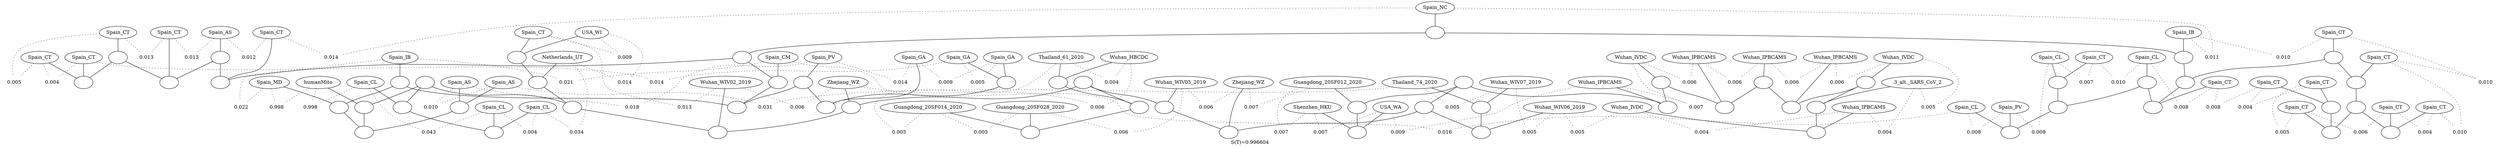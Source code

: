 graph "tree" {
label="S(T)=0.996604";
0 [label="Spain_CT"];
1 [label="Wuhan_HBCDC"];
2 [label="Guangdong_20SF014_2020"];
3 [label="Spain_CT"];
4 [label="Spain_PV"];
5 [label="Spain_CT"];
6 [label="Spain_GA"];
7 [label="Spain_CT"];
8 [label="Spain_GA"];
9 [label="Wuhan_IPBCAMS"];
10 [label="Wuhan_IPBCAMS"];
11 [label="Spain_MD"];
12 [label="Spain_IB"];
13 [label="Spain_CL"];
14 [label="Spain_CT"];
15 [label="USA_WI"];
16 [label="Spain_CM"];
17 [label="Spain_CT"];
18 [label="Guangdong_20SF028_2020"];
19 [label="Spain_CL"];
20 [label="Spain_CT"];
21 [label="Spain_CT"];
22 [label="Thailand_61_2020"];
23 [label="Spain_IB"];
24 [label="Spain_AS"];
25 [label="Wuhan_IVDC"];
26 [label="Spain_CT"];
27 [label="Shenzhen_HKU"];
28 [label="Wuhan_IPBCAMS"];
29 [label="Wuhan_IPBCAMS"];
30 [label="Spain_GA"];
31 [label="Guangdong_20SF012_2020"];
32 [label="Spain_CT"];
33 [label="Spain_CT"];
34 [label="Spain_CT"];
35 [label="Spain_CL"];
36 [label="Spain_PV"];
37 [label="Zhejiang_WZ"];
38 [label=".3_alt._SARS_CoV_2"];
39 [label="Wuhan_WIV05_2019"];
40 [label="Wuhan_WIV07_2019"];
41 [label="Wuhan_IVDC"];
42 [label="Wuhan_IPBCAMS"];
43 [label="Spain_AS"];
44 [label="Spain_CL"];
45 [label="USA_WA"];
46 [label="humanMito"];
47 [label="Wuhan_IVDC"];
48 [label="Spain_NC"];
49 [label="Spain_CT"];
50 [label="Wuhan_WIV02_2019"];
51 [label="Spain_CL"];
52 [label="Spain_CL"];
53 [label="Spain_AS"];
54 [label="Spain_CT"];
55 [label="Thailand_74_2020"];
56 [label="Netherlands_UT"];
57 [label="Zhejiang_WZ"];
58 [label="Spain_CT"];
59 [label="Wuhan_WIV06_2019"];
60 [label=""];
61 [label=""];
62 [label=""];
63 [label=""];
64 [label=""];
65 [label=""];
66 [label=""];
67 [label=""];
68 [label=""];
69 [label=""];
70 [label=""];
71 [label=""];
72 [label=""];
73 [label=""];
74 [label=""];
75 [label=""];
76 [label=""];
77 [label=""];
78 [label=""];
79 [label=""];
80 [label=""];
81 [label=""];
82 [label=""];
83 [label=""];
84 [label=""];
85 [label=""];
86 [label=""];
87 [label=""];
88 [label=""];
89 [label=""];
90 [label=""];
91 [label=""];
92 [label=""];
93 [label=""];
94 [label=""];
95 [label=""];
96 [label=""];
97 [label=""];
98 [label=""];
99 [label=""];
100 [label=""];
101 [label=""];
102 [label=""];
103 [label=""];
104 [label=""];
105 [label=""];
106 [label=""];
107 [label=""];
108 [label=""];
109 [label=""];
110 [label=""];
111 [label=""];
112 [label=""];
113 [label=""];
114 [label=""];
115 [label=""];
116 [label=""];
117 [label=""];
0 -- 111 [weight="2"];
1 -- 63 [weight="2"];
2 -- 105 [weight="2"];
3 -- 71 [weight="2"];
4 -- 112 [weight="2"];
5 -- 81 [weight="2"];
6 -- 100 [weight="2"];
7 -- 89 [weight="2"];
8 -- 100 [weight="2"];
9 -- 114 [weight="2"];
10 -- 109 [weight="2"];
11 -- 70 [weight="2"];
12 -- 67 [weight="2"];
13 -- 90 [weight="2"];
14 -- 113 [weight="2"];
15 -- 75 [weight="2"];
16 -- 85 [weight="2"];
17 -- 84 [weight="2"];
18 -- 105 [weight="2"];
19 -- 112 [weight="2"];
20 -- 82 [weight="2"];
21 -- 66 [weight="2"];
22 -- 63 [weight="2"];
23 -- 77 [weight="2"];
24 -- 60 [weight="2"];
25 -- 73 [weight="2"];
26 -- 82 [weight="2"];
27 -- 101 [weight="2"];
28 -- 108 [weight="2"];
29 -- 102 [weight="2"];
30 -- 106 [weight="2"];
31 -- 92 [weight="2"];
32 -- 64 [weight="2"];
33 -- 81 [weight="2"];
34 -- 110 [weight="2"];
35 -- 78 [weight="2"];
36 -- 79 [weight="2"];
37 -- 104 [weight="2"];
38 -- 103 [weight="2"];
39 -- 98 [weight="2"];
40 -- 97 [weight="2"];
41 -- 109 [weight="2"];
42 -- 95 [weight="2"];
43 -- 94 [weight="2"];
44 -- 117 [weight="2"];
45 -- 101 [weight="2"];
46 -- 86 [weight="2"];
47 -- 91 [weight="2"];
48 -- 68 [weight="2"];
49 -- 65 [weight="2"];
50 -- 116 [weight="2"];
51 -- 117 [weight="2"];
52 -- 65 [weight="2"];
53 -- 94 [weight="2"];
54 -- 75 [weight="2"];
55 -- 97 [weight="2"];
56 -- 87 [weight="2"];
57 -- 107 [weight="2"];
58 -- 111 [weight="2"];
59 -- 115 [weight="2"];
60 -- 89 [weight="2"];
60 -- 110 [weight="2"];
61 -- 86 [weight="2"];
61 -- 90 [weight="2"];
61 -- 93 [weight="2"];
62 -- 69 [weight="2"];
62 -- 92 [weight="2"];
62 -- 114 [weight="2"];
63 -- 83 [weight="2"];
64 -- 110 [weight="2"];
64 -- 111 [weight="2"];
65 -- 99 [weight="2"];
66 -- 71 [weight="2"];
66 -- 80 [weight="2"];
67 -- 70 [weight="2"];
67 -- 88 [weight="2"];
68 -- 76 [weight="2"];
68 -- 77 [weight="2"];
69 -- 107 [weight="2"];
69 -- 115 [weight="2"];
70 -- 96 [weight="2"];
71 -- 72 [weight="2"];
72 -- 81 [weight="2"];
72 -- 113 [weight="2"];
73 -- 103 [weight="2"];
73 -- 108 [weight="2"];
74 -- 83 [weight="2"];
74 -- 98 [weight="2"];
74 -- 104 [weight="2"];
75 -- 87 [weight="2"];
76 -- 85 [weight="2"];
76 -- 89 [weight="2"];
77 -- 80 [weight="2"];
78 -- 84 [weight="2"];
78 -- 99 [weight="2"];
79 -- 88 [weight="2"];
79 -- 106 [weight="2"];
80 -- 84 [weight="2"];
82 -- 113 [weight="2"];
83 -- 105 [weight="2"];
85 -- 88 [weight="2"];
86 -- 96 [weight="2"];
87 -- 93 [weight="2"];
90 -- 117 [weight="2"];
91 -- 102 [weight="2"];
91 -- 114 [weight="2"];
92 -- 101 [weight="2"];
93 -- 116 [weight="2"];
94 -- 96 [weight="2"];
95 -- 102 [weight="2"];
95 -- 108 [weight="2"];
97 -- 115 [weight="2"];
98 -- 107 [weight="2"];
99 -- 112 [weight="2"];
100 -- 106 [weight="2"];
103 -- 109 [weight="2"];
104 -- 116 [weight="2"];
0 -- 10118 [style="dotted"];
8 -- 10118 [style="dotted"];
10118 [label="0.014",color="white"];
8 -- 10119 [style="dotted"];
6 -- 10119 [style="dotted"];
10119 [label="0.005",color="white"];
6 -- 10120 [style="dotted"];
30 -- 10120 [style="dotted"];
10120 [label="0.009",color="white"];
30 -- 10121 [style="dotted"];
36 -- 10121 [style="dotted"];
10121 [label="0.014",color="white"];
36 -- 10122 [style="dotted"];
53 -- 10122 [style="dotted"];
10122 [label="0.018",color="white"];
53 -- 10123 [style="dotted"];
43 -- 10123 [style="dotted"];
10123 [label="0.010",color="white"];
43 -- 10124 [style="dotted"];
55 -- 10124 [style="dotted"];
10124 [label="0.031",color="white"];
55 -- 10125 [style="dotted"];
40 -- 10125 [style="dotted"];
10125 [label="0.005",color="white"];
40 -- 10126 [style="dotted"];
59 -- 10126 [style="dotted"];
10126 [label="0.005",color="white"];
59 -- 10127 [style="dotted"];
41 -- 10127 [style="dotted"];
10127 [label="0.005",color="white"];
41 -- 10128 [style="dotted"];
10 -- 10128 [style="dotted"];
10128 [label="0.004",color="white"];
10 -- 10129 [style="dotted"];
38 -- 10129 [style="dotted"];
10129 [label="0.004",color="white"];
38 -- 10130 [style="dotted"];
25 -- 10130 [style="dotted"];
10130 [label="0.005",color="white"];
25 -- 10131 [style="dotted"];
28 -- 10131 [style="dotted"];
10131 [label="0.006",color="white"];
28 -- 10132 [style="dotted"];
42 -- 10132 [style="dotted"];
10132 [label="0.006",color="white"];
42 -- 10133 [style="dotted"];
29 -- 10133 [style="dotted"];
10133 [label="0.006",color="white"];
29 -- 10134 [style="dotted"];
47 -- 10134 [style="dotted"];
10134 [label="0.006",color="white"];
47 -- 10135 [style="dotted"];
9 -- 10135 [style="dotted"];
10135 [label="0.007",color="white"];
9 -- 10136 [style="dotted"];
45 -- 10136 [style="dotted"];
10136 [label="0.009",color="white"];
45 -- 10137 [style="dotted"];
27 -- 10137 [style="dotted"];
10137 [label="0.007",color="white"];
27 -- 10138 [style="dotted"];
31 -- 10138 [style="dotted"];
10138 [label="0.007",color="white"];
31 -- 10139 [style="dotted"];
57 -- 10139 [style="dotted"];
10139 [label="0.007",color="white"];
57 -- 10140 [style="dotted"];
39 -- 10140 [style="dotted"];
10140 [label="0.006",color="white"];
39 -- 10141 [style="dotted"];
18 -- 10141 [style="dotted"];
10141 [label="0.006",color="white"];
18 -- 10142 [style="dotted"];
2 -- 10142 [style="dotted"];
10142 [label="0.005",color="white"];
2 -- 10143 [style="dotted"];
22 -- 10143 [style="dotted"];
10143 [label="0.005",color="white"];
22 -- 10144 [style="dotted"];
1 -- 10144 [style="dotted"];
10144 [label="0.004",color="white"];
1 -- 10145 [style="dotted"];
37 -- 10145 [style="dotted"];
10145 [label="0.006",color="white"];
37 -- 10146 [style="dotted"];
50 -- 10146 [style="dotted"];
10146 [label="0.006",color="white"];
50 -- 10147 [style="dotted"];
54 -- 10147 [style="dotted"];
10147 [label="0.013",color="white"];
54 -- 10148 [style="dotted"];
15 -- 10148 [style="dotted"];
10148 [label="0.009",color="white"];
15 -- 10149 [style="dotted"];
56 -- 10149 [style="dotted"];
10149 [label="0.014",color="white"];
56 -- 10150 [style="dotted"];
51 -- 10150 [style="dotted"];
10150 [label="0.034",color="white"];
51 -- 10151 [style="dotted"];
44 -- 10151 [style="dotted"];
10151 [label="0.004",color="white"];
44 -- 10152 [style="dotted"];
13 -- 10152 [style="dotted"];
10152 [label="0.043",color="white"];
13 -- 10153 [style="dotted"];
46 -- 10153 [style="dotted"];
10153 [label="0.998",color="white"];
46 -- 10154 [style="dotted"];
11 -- 10154 [style="dotted"];
10154 [label="0.998",color="white"];
11 -- 10155 [style="dotted"];
12 -- 10155 [style="dotted"];
10155 [label="0.022",color="white"];
12 -- 10156 [style="dotted"];
16 -- 10156 [style="dotted"];
10156 [label="0.021",color="white"];
16 -- 10157 [style="dotted"];
19 -- 10157 [style="dotted"];
10157 [label="0.016",color="white"];
19 -- 10158 [style="dotted"];
4 -- 10158 [style="dotted"];
10158 [label="0.008",color="white"];
4 -- 10159 [style="dotted"];
52 -- 10159 [style="dotted"];
10159 [label="0.009",color="white"];
52 -- 10160 [style="dotted"];
49 -- 10160 [style="dotted"];
10160 [label="0.007",color="white"];
49 -- 10161 [style="dotted"];
35 -- 10161 [style="dotted"];
10161 [label="0.010",color="white"];
35 -- 10162 [style="dotted"];
17 -- 10162 [style="dotted"];
10162 [label="0.008",color="white"];
17 -- 10163 [style="dotted"];
26 -- 10163 [style="dotted"];
10163 [label="0.008",color="white"];
26 -- 10164 [style="dotted"];
20 -- 10164 [style="dotted"];
10164 [label="0.004",color="white"];
20 -- 10165 [style="dotted"];
14 -- 10165 [style="dotted"];
10165 [label="0.005",color="white"];
14 -- 10166 [style="dotted"];
33 -- 10166 [style="dotted"];
10166 [label="0.006",color="white"];
33 -- 10167 [style="dotted"];
5 -- 10167 [style="dotted"];
10167 [label="0.004",color="white"];
5 -- 10168 [style="dotted"];
3 -- 10168 [style="dotted"];
10168 [label="0.010",color="white"];
3 -- 10169 [style="dotted"];
21 -- 10169 [style="dotted"];
10169 [label="0.010",color="white"];
21 -- 10170 [style="dotted"];
23 -- 10170 [style="dotted"];
10170 [label="0.010",color="white"];
23 -- 10171 [style="dotted"];
48 -- 10171 [style="dotted"];
10171 [label="0.011",color="white"];
48 -- 10172 [style="dotted"];
7 -- 10172 [style="dotted"];
10172 [label="0.014",color="white"];
7 -- 10173 [style="dotted"];
24 -- 10173 [style="dotted"];
10173 [label="0.012",color="white"];
24 -- 10174 [style="dotted"];
34 -- 10174 [style="dotted"];
10174 [label="0.013",color="white"];
34 -- 10175 [style="dotted"];
32 -- 10175 [style="dotted"];
10175 [label="0.013",color="white"];
32 -- 10176 [style="dotted"];
58 -- 10176 [style="dotted"];
10176 [label="0.005",color="white"];
58 -- 10177 [style="dotted"];
0 -- 10177 [style="dotted"];
10177 [label="0.004",color="white"];
}
